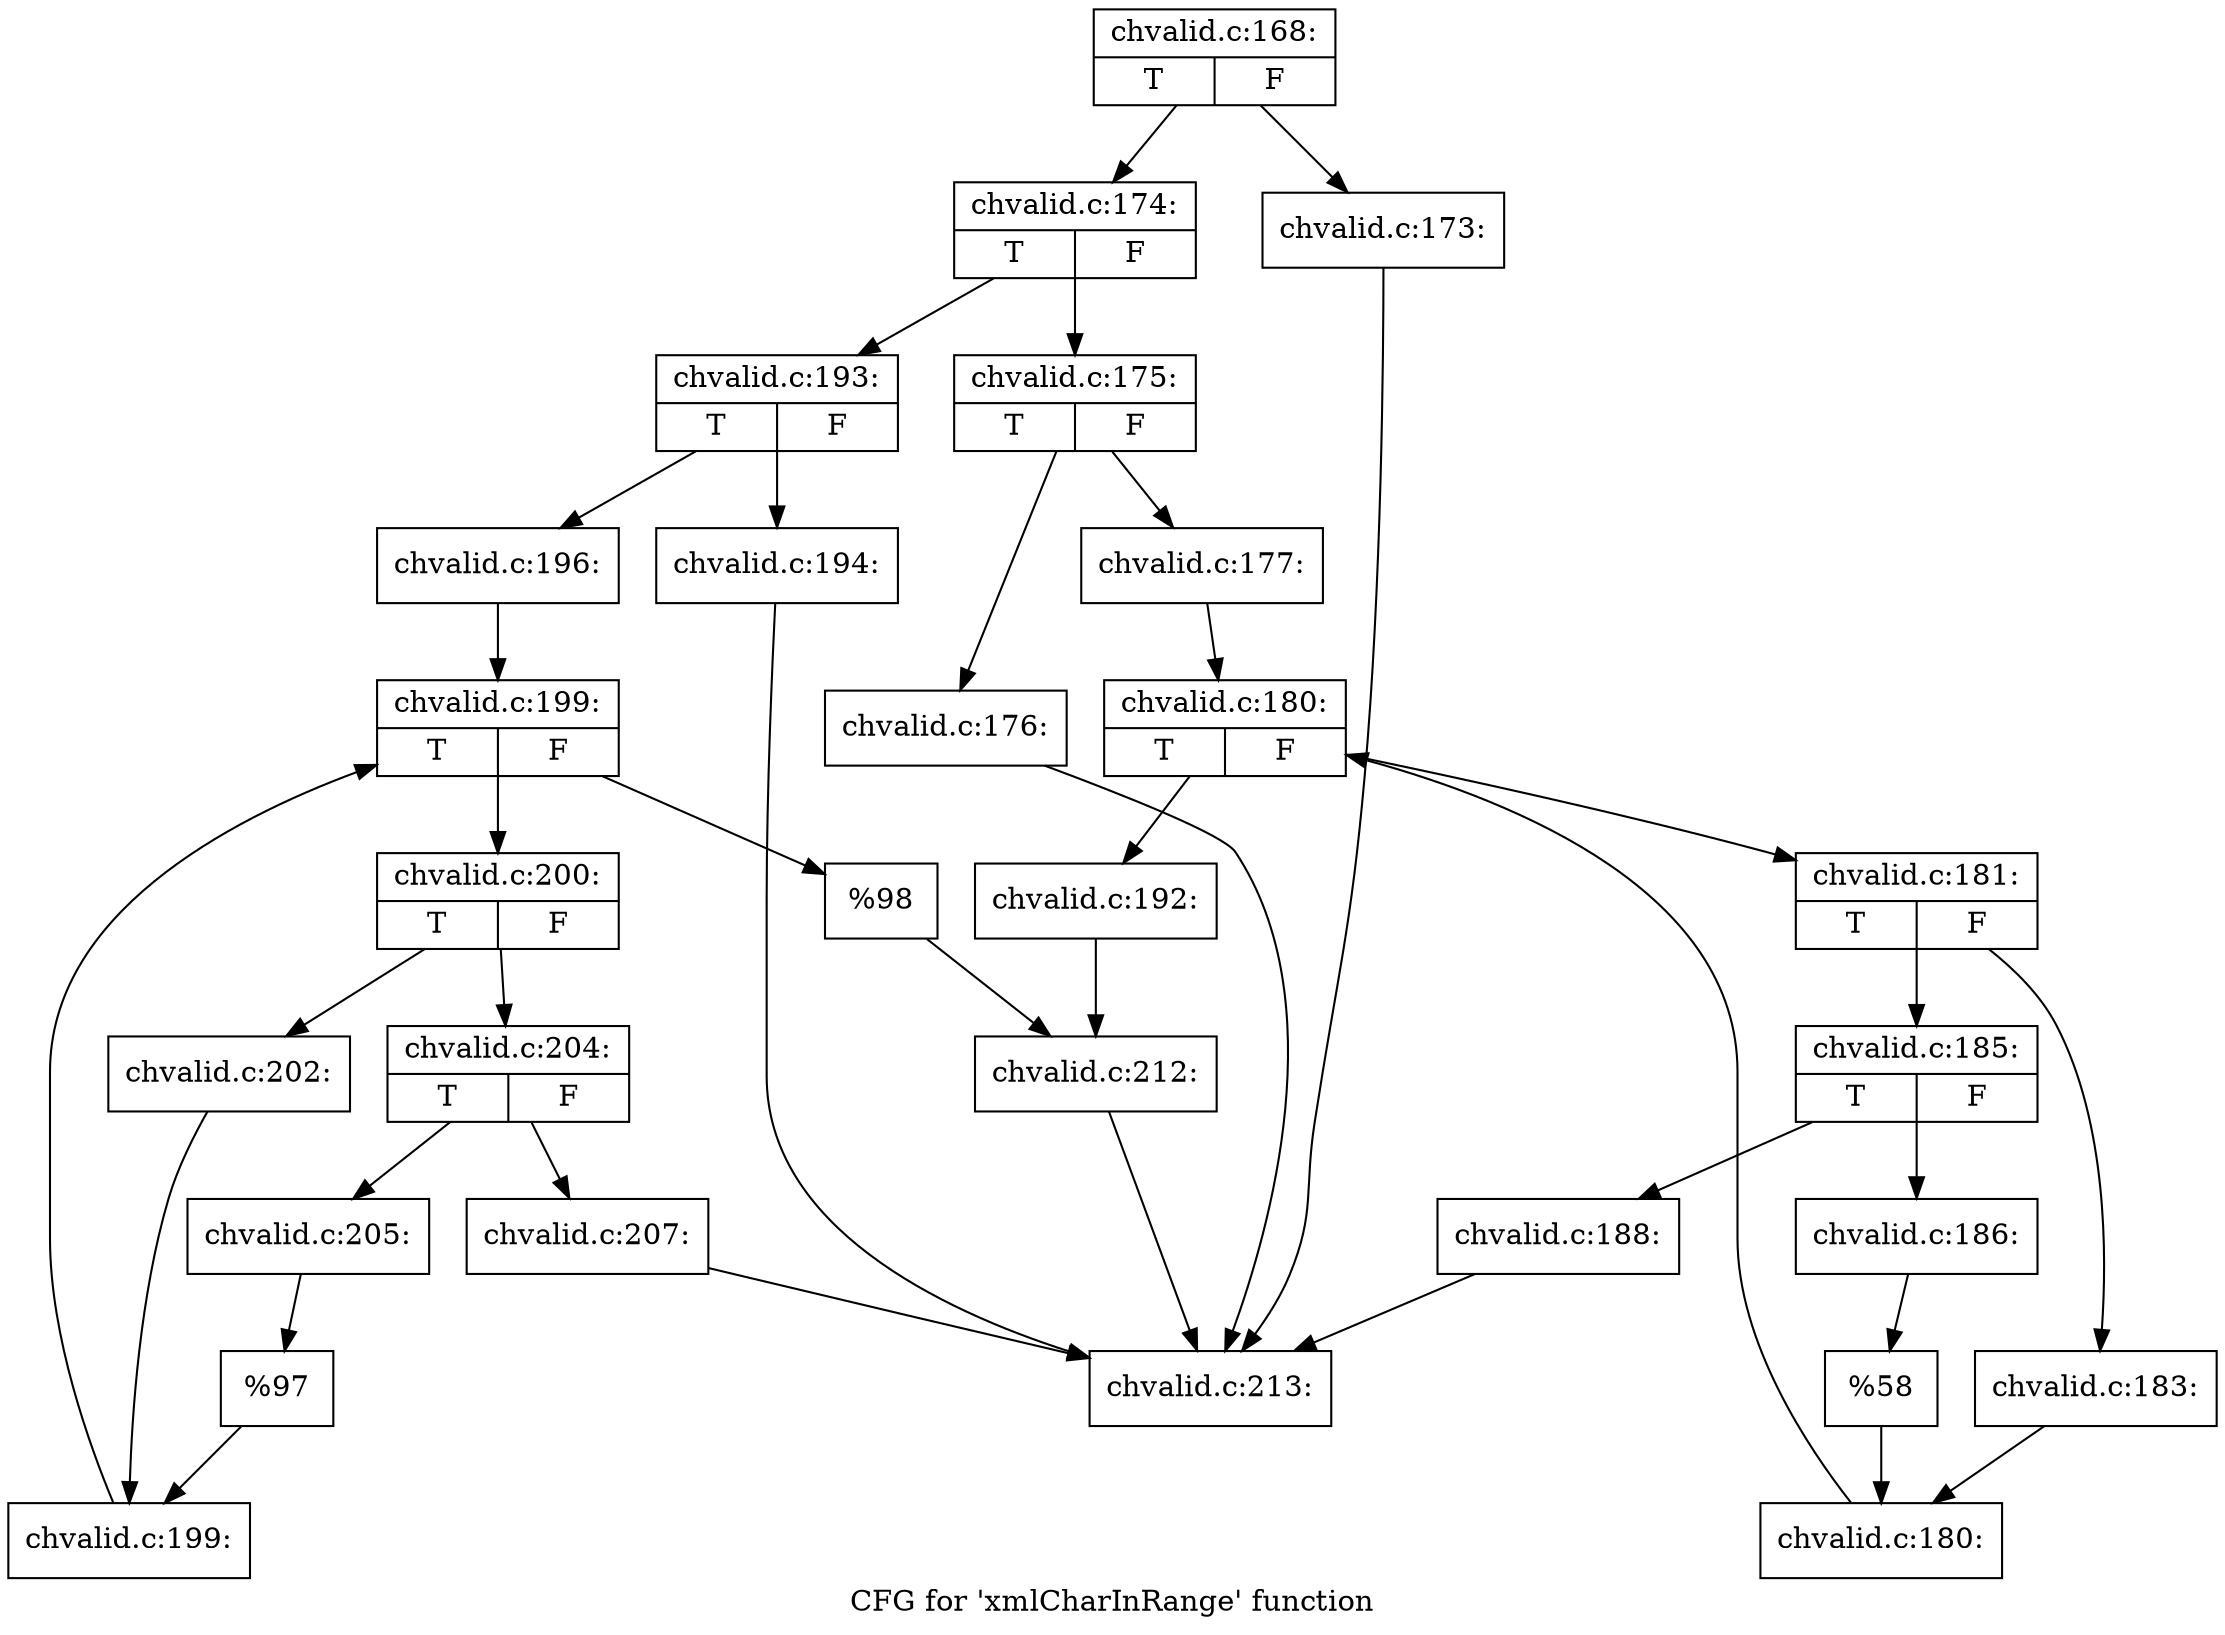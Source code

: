 digraph "CFG for 'xmlCharInRange' function" {
	label="CFG for 'xmlCharInRange' function";

	Node0x54aaad0 [shape=record,label="{chvalid.c:168:|{<s0>T|<s1>F}}"];
	Node0x54aaad0 -> Node0x54b1f60;
	Node0x54aaad0 -> Node0x54b1fb0;
	Node0x54b1f60 [shape=record,label="{chvalid.c:173:}"];
	Node0x54b1f60 -> Node0x54af260;
	Node0x54b1fb0 [shape=record,label="{chvalid.c:174:|{<s0>T|<s1>F}}"];
	Node0x54b1fb0 -> Node0x54b3530;
	Node0x54b1fb0 -> Node0x54b35d0;
	Node0x54b3530 [shape=record,label="{chvalid.c:175:|{<s0>T|<s1>F}}"];
	Node0x54b3530 -> Node0x54b3a00;
	Node0x54b3530 -> Node0x54b3a50;
	Node0x54b3a00 [shape=record,label="{chvalid.c:176:}"];
	Node0x54b3a00 -> Node0x54af260;
	Node0x54b3a50 [shape=record,label="{chvalid.c:177:}"];
	Node0x54b3a50 -> Node0x54b4840;
	Node0x54b4840 [shape=record,label="{chvalid.c:180:|{<s0>T|<s1>F}}"];
	Node0x54b4840 -> Node0x54b4cf0;
	Node0x54b4840 -> Node0x549da30;
	Node0x54b4cf0 [shape=record,label="{chvalid.c:181:|{<s0>T|<s1>F}}"];
	Node0x54b4cf0 -> Node0x54b5210;
	Node0x54b4cf0 -> Node0x54b52b0;
	Node0x54b5210 [shape=record,label="{chvalid.c:183:}"];
	Node0x54b5210 -> Node0x54b5260;
	Node0x54b52b0 [shape=record,label="{chvalid.c:185:|{<s0>T|<s1>F}}"];
	Node0x54b52b0 -> Node0x54b5dc0;
	Node0x54b52b0 -> Node0x54b5e60;
	Node0x54b5dc0 [shape=record,label="{chvalid.c:186:}"];
	Node0x54b5dc0 -> Node0x54b5e10;
	Node0x54b5e60 [shape=record,label="{chvalid.c:188:}"];
	Node0x54b5e60 -> Node0x54af260;
	Node0x54b5e10 [shape=record,label="{%58}"];
	Node0x54b5e10 -> Node0x54b5260;
	Node0x54b5260 [shape=record,label="{chvalid.c:180:}"];
	Node0x54b5260 -> Node0x54b4840;
	Node0x549da30 [shape=record,label="{chvalid.c:192:}"];
	Node0x549da30 -> Node0x54b3580;
	Node0x54b35d0 [shape=record,label="{chvalid.c:193:|{<s0>T|<s1>F}}"];
	Node0x54b35d0 -> Node0x54b8250;
	Node0x54b35d0 -> Node0x54b82a0;
	Node0x54b8250 [shape=record,label="{chvalid.c:194:}"];
	Node0x54b8250 -> Node0x54af260;
	Node0x54b82a0 [shape=record,label="{chvalid.c:196:}"];
	Node0x54b82a0 -> Node0x54b8fc0;
	Node0x54b8fc0 [shape=record,label="{chvalid.c:199:|{<s0>T|<s1>F}}"];
	Node0x54b8fc0 -> Node0x54b93e0;
	Node0x54b8fc0 -> Node0x54b91e0;
	Node0x54b93e0 [shape=record,label="{chvalid.c:200:|{<s0>T|<s1>F}}"];
	Node0x54b93e0 -> Node0x54b98b0;
	Node0x54b93e0 -> Node0x54b9950;
	Node0x54b98b0 [shape=record,label="{chvalid.c:202:}"];
	Node0x54b98b0 -> Node0x54b9900;
	Node0x54b9950 [shape=record,label="{chvalid.c:204:|{<s0>T|<s1>F}}"];
	Node0x54b9950 -> Node0x54b4a60;
	Node0x54b9950 -> Node0x54b4b00;
	Node0x54b4a60 [shape=record,label="{chvalid.c:205:}"];
	Node0x54b4a60 -> Node0x54b4ab0;
	Node0x54b4b00 [shape=record,label="{chvalid.c:207:}"];
	Node0x54b4b00 -> Node0x54af260;
	Node0x54b4ab0 [shape=record,label="{%97}"];
	Node0x54b4ab0 -> Node0x54b9900;
	Node0x54b9900 [shape=record,label="{chvalid.c:199:}"];
	Node0x54b9900 -> Node0x54b8fc0;
	Node0x54b91e0 [shape=record,label="{%98}"];
	Node0x54b91e0 -> Node0x54b3580;
	Node0x54b3580 [shape=record,label="{chvalid.c:212:}"];
	Node0x54b3580 -> Node0x54af260;
	Node0x54af260 [shape=record,label="{chvalid.c:213:}"];
}
